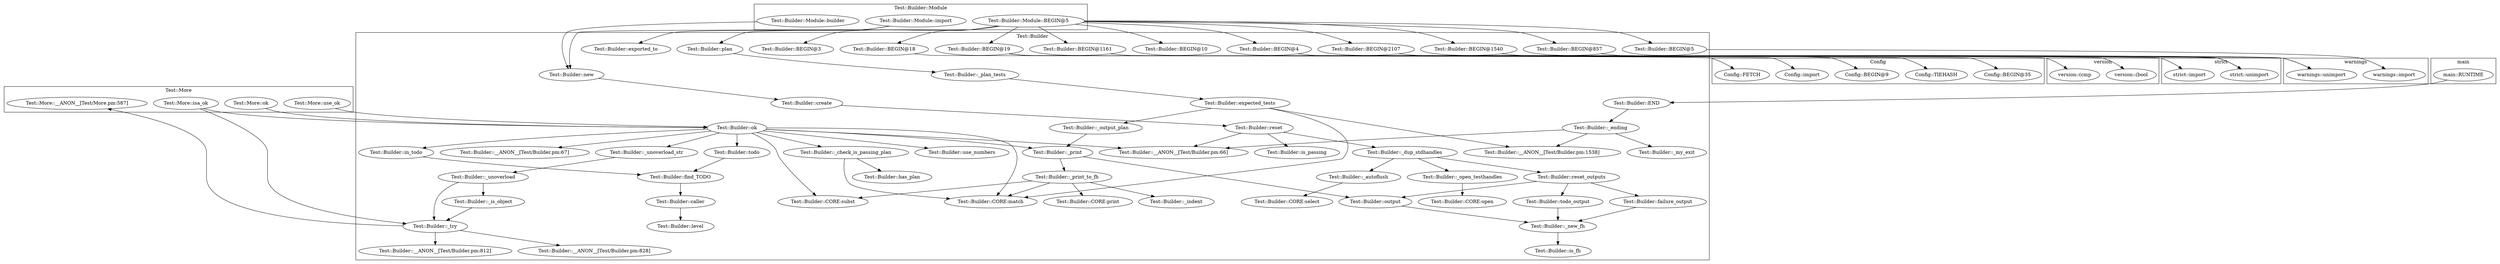 digraph {
graph [overlap=false]
subgraph cluster_Config {
	label="Config";
	"Config::BEGIN@35";
	"Config::TIEHASH";
	"Config::BEGIN@9";
	"Config::import";
	"Config::FETCH";
}
subgraph cluster_warnings {
	label="warnings";
	"warnings::unimport";
	"warnings::import";
}
subgraph cluster_version {
	label="version";
	"version::(bool";
	"version::(cmp";
}
subgraph cluster_Test_Builder {
	label="Test::Builder";
	"Test::Builder::in_todo";
	"Test::Builder::use_numbers";
	"Test::Builder::failure_output";
	"Test::Builder::__ANON__[Test/Builder.pm:812]";
	"Test::Builder::__ANON__[Test/Builder.pm:67]";
	"Test::Builder::CORE:match";
	"Test::Builder::is_passing";
	"Test::Builder::BEGIN@1540";
	"Test::Builder::CORE:subst";
	"Test::Builder::__ANON__[Test/Builder.pm:828]";
	"Test::Builder::reset_outputs";
	"Test::Builder::BEGIN@3";
	"Test::Builder::todo_output";
	"Test::Builder::create";
	"Test::Builder::CORE:select";
	"Test::Builder::_print";
	"Test::Builder::_ending";
	"Test::Builder::_output_plan";
	"Test::Builder::new";
	"Test::Builder::BEGIN@1161";
	"Test::Builder::_autoflush";
	"Test::Builder::_plan_tests";
	"Test::Builder::plan";
	"Test::Builder::_check_is_passing_plan";
	"Test::Builder::expected_tests";
	"Test::Builder::_open_testhandles";
	"Test::Builder::BEGIN@2107";
	"Test::Builder::todo";
	"Test::Builder::_dup_stdhandles";
	"Test::Builder::__ANON__[Test/Builder.pm:66]";
	"Test::Builder::BEGIN@4";
	"Test::Builder::caller";
	"Test::Builder::_indent";
	"Test::Builder::output";
	"Test::Builder::BEGIN@5";
	"Test::Builder::BEGIN@10";
	"Test::Builder::__ANON__[Test/Builder.pm:1538]";
	"Test::Builder::reset";
	"Test::Builder::_try";
	"Test::Builder::_unoverload";
	"Test::Builder::level";
	"Test::Builder::BEGIN@19";
	"Test::Builder::is_fh";
	"Test::Builder::CORE:print";
	"Test::Builder::BEGIN@857";
	"Test::Builder::find_TODO";
	"Test::Builder::_my_exit";
	"Test::Builder::BEGIN@18";
	"Test::Builder::_print_to_fh";
	"Test::Builder::END";
	"Test::Builder::ok";
	"Test::Builder::CORE:open";
	"Test::Builder::has_plan";
	"Test::Builder::_new_fh";
	"Test::Builder::_is_object";
	"Test::Builder::exported_to";
	"Test::Builder::_unoverload_str";
}
subgraph cluster_Test_More {
	label="Test::More";
	"Test::More::isa_ok";
	"Test::More::__ANON__[Test/More.pm:587]";
	"Test::More::use_ok";
	"Test::More::ok";
}
subgraph cluster_strict {
	label="strict";
	"strict::import";
	"strict::unimport";
}
subgraph cluster_main {
	label="main";
	"main::RUNTIME";
}
subgraph cluster_Test_Builder_Module {
	label="Test::Builder::Module";
	"Test::Builder::Module::builder";
	"Test::Builder::Module::BEGIN@5";
	"Test::Builder::Module::import";
}
"Test::Builder::ok" -> "Test::Builder::__ANON__[Test/Builder.pm:67]";
"Test::Builder::_check_is_passing_plan" -> "Test::Builder::CORE:match";
"Test::Builder::_print_to_fh" -> "Test::Builder::CORE:match";
"Test::Builder::expected_tests" -> "Test::Builder::CORE:match";
"Test::Builder::ok" -> "Test::Builder::CORE:match";
"Test::Builder::reset_outputs" -> "Test::Builder::todo_output";
"Test::Builder::BEGIN@857" -> "warnings::unimport";
"Test::Builder::BEGIN@1161" -> "warnings::unimport";
"Test::Builder::ok" -> "Test::Builder::_check_is_passing_plan";
"Test::Builder::BEGIN@19" -> "Config::BEGIN@35";
"Test::Builder::reset" -> "Test::Builder::_dup_stdhandles";
"Test::Builder::reset" -> "Test::Builder::__ANON__[Test/Builder.pm:66]";
"Test::Builder::_ending" -> "Test::Builder::__ANON__[Test/Builder.pm:66]";
"Test::Builder::ok" -> "Test::Builder::__ANON__[Test/Builder.pm:66]";
"Test::Builder::Module::BEGIN@5" -> "Test::Builder::BEGIN@4";
"Test::Builder::_print_to_fh" -> "Test::Builder::_indent";
"Test::Builder::_print_to_fh" -> "Test::Builder::CORE:print";
"Test::Builder::Module::BEGIN@5" -> "Test::Builder::BEGIN@857";
"Test::Builder::BEGIN@19" -> "version::(bool";
"Test::Builder::in_todo" -> "Test::Builder::find_TODO";
"Test::Builder::todo" -> "Test::Builder::find_TODO";
"Test::Builder::_ending" -> "Test::Builder::_my_exit";
"Test::Builder::Module::BEGIN@5" -> "Test::Builder::BEGIN@18";
"Test::Builder::_check_is_passing_plan" -> "Test::Builder::has_plan";
"Test::Builder::BEGIN@19" -> "Config::TIEHASH";
"Test::Builder::BEGIN@19" -> "Config::import";
"Test::Builder::Module::BEGIN@5" -> "Test::Builder::BEGIN@1540";
"Test::Builder::BEGIN@19" -> "Config::BEGIN@9";
"Test::Builder::Module::BEGIN@5" -> "Test::Builder::BEGIN@3";
"Test::Builder::_dup_stdhandles" -> "Test::Builder::reset_outputs";
"Test::Builder::new" -> "Test::Builder::create";
"Test::Builder::_autoflush" -> "Test::Builder::CORE:select";
"Test::Builder::Module::import" -> "Test::Builder::plan";
"Test::Builder::plan" -> "Test::Builder::_plan_tests";
"Test::Builder::_dup_stdhandles" -> "Test::Builder::_open_testhandles";
"Test::Builder::find_TODO" -> "Test::Builder::caller";
"Test::Builder::_print" -> "Test::Builder::output";
"Test::Builder::reset_outputs" -> "Test::Builder::output";
"Test::More::isa_ok" -> "Test::Builder::_try";
"Test::Builder::_unoverload" -> "Test::Builder::_try";
"Test::Builder::_is_object" -> "Test::Builder::_try";
"Test::Builder::caller" -> "Test::Builder::level";
"Test::Builder::_new_fh" -> "Test::Builder::is_fh";
"Test::Builder::_print" -> "Test::Builder::_print_to_fh";
"main::RUNTIME" -> "Test::Builder::END";
"Test::Builder::ok" -> "Test::Builder::in_todo";
"Test::Builder::ok" -> "Test::Builder::use_numbers";
"Test::Builder::reset_outputs" -> "Test::Builder::failure_output";
"Test::Builder::reset" -> "Test::Builder::is_passing";
"Test::Builder::_print_to_fh" -> "Test::Builder::CORE:subst";
"Test::Builder::ok" -> "Test::Builder::CORE:subst";
"Test::Builder::_try" -> "Test::Builder::__ANON__[Test/Builder.pm:828]";
"Test::Builder::expected_tests" -> "Test::Builder::_output_plan";
"Test::Builder::Module::BEGIN@5" -> "Test::Builder::BEGIN@2107";
"Test::Builder::ok" -> "Test::Builder::todo";
"Test::Builder::BEGIN@1540" -> "strict::unimport";
"Test::Builder::BEGIN@2107" -> "strict::unimport";
"Test::Builder::Module::BEGIN@5" -> "Test::Builder::BEGIN@10";
"Test::Builder::create" -> "Test::Builder::reset";
"Test::Builder::_unoverload_str" -> "Test::Builder::_unoverload";
"Test::Builder::Module::BEGIN@5" -> "Test::Builder::BEGIN@19";
"Test::Builder::BEGIN@5" -> "warnings::import";
"Test::More::isa_ok" -> "Test::Builder::ok";
"Test::More::use_ok" -> "Test::Builder::ok";
"Test::More::ok" -> "Test::Builder::ok";
"Test::Builder::_open_testhandles" -> "Test::Builder::CORE:open";
"Test::Builder::failure_output" -> "Test::Builder::_new_fh";
"Test::Builder::todo_output" -> "Test::Builder::_new_fh";
"Test::Builder::output" -> "Test::Builder::_new_fh";
"Test::Builder::_try" -> "Test::Builder::__ANON__[Test/Builder.pm:812]";
"Test::Builder::_try" -> "Test::More::__ANON__[Test/More.pm:587]";
"Test::Builder::_output_plan" -> "Test::Builder::_print";
"Test::Builder::ok" -> "Test::Builder::_print";
"Test::Builder::END" -> "Test::Builder::_ending";
"Test::Builder::BEGIN@19" -> "version::(cmp";
"Test::Builder::Module::builder" -> "Test::Builder::new";
"Test::Builder::Module::BEGIN@5" -> "Test::Builder::new";
"Test::Builder::Module::BEGIN@5" -> "Test::Builder::BEGIN@1161";
"Test::Builder::_dup_stdhandles" -> "Test::Builder::_autoflush";
"Test::Builder::_plan_tests" -> "Test::Builder::expected_tests";
"Test::Builder::Module::BEGIN@5" -> "Test::Builder::BEGIN@5";
"Test::Builder::_ending" -> "Test::Builder::__ANON__[Test/Builder.pm:1538]";
"Test::Builder::expected_tests" -> "Test::Builder::__ANON__[Test/Builder.pm:1538]";
"Test::Builder::BEGIN@18" -> "Config::FETCH";
"Test::Builder::BEGIN@4" -> "strict::import";
"Test::Builder::ok" -> "Test::Builder::_unoverload_str";
"Test::Builder::Module::import" -> "Test::Builder::exported_to";
"Test::Builder::_unoverload" -> "Test::Builder::_is_object";
}

